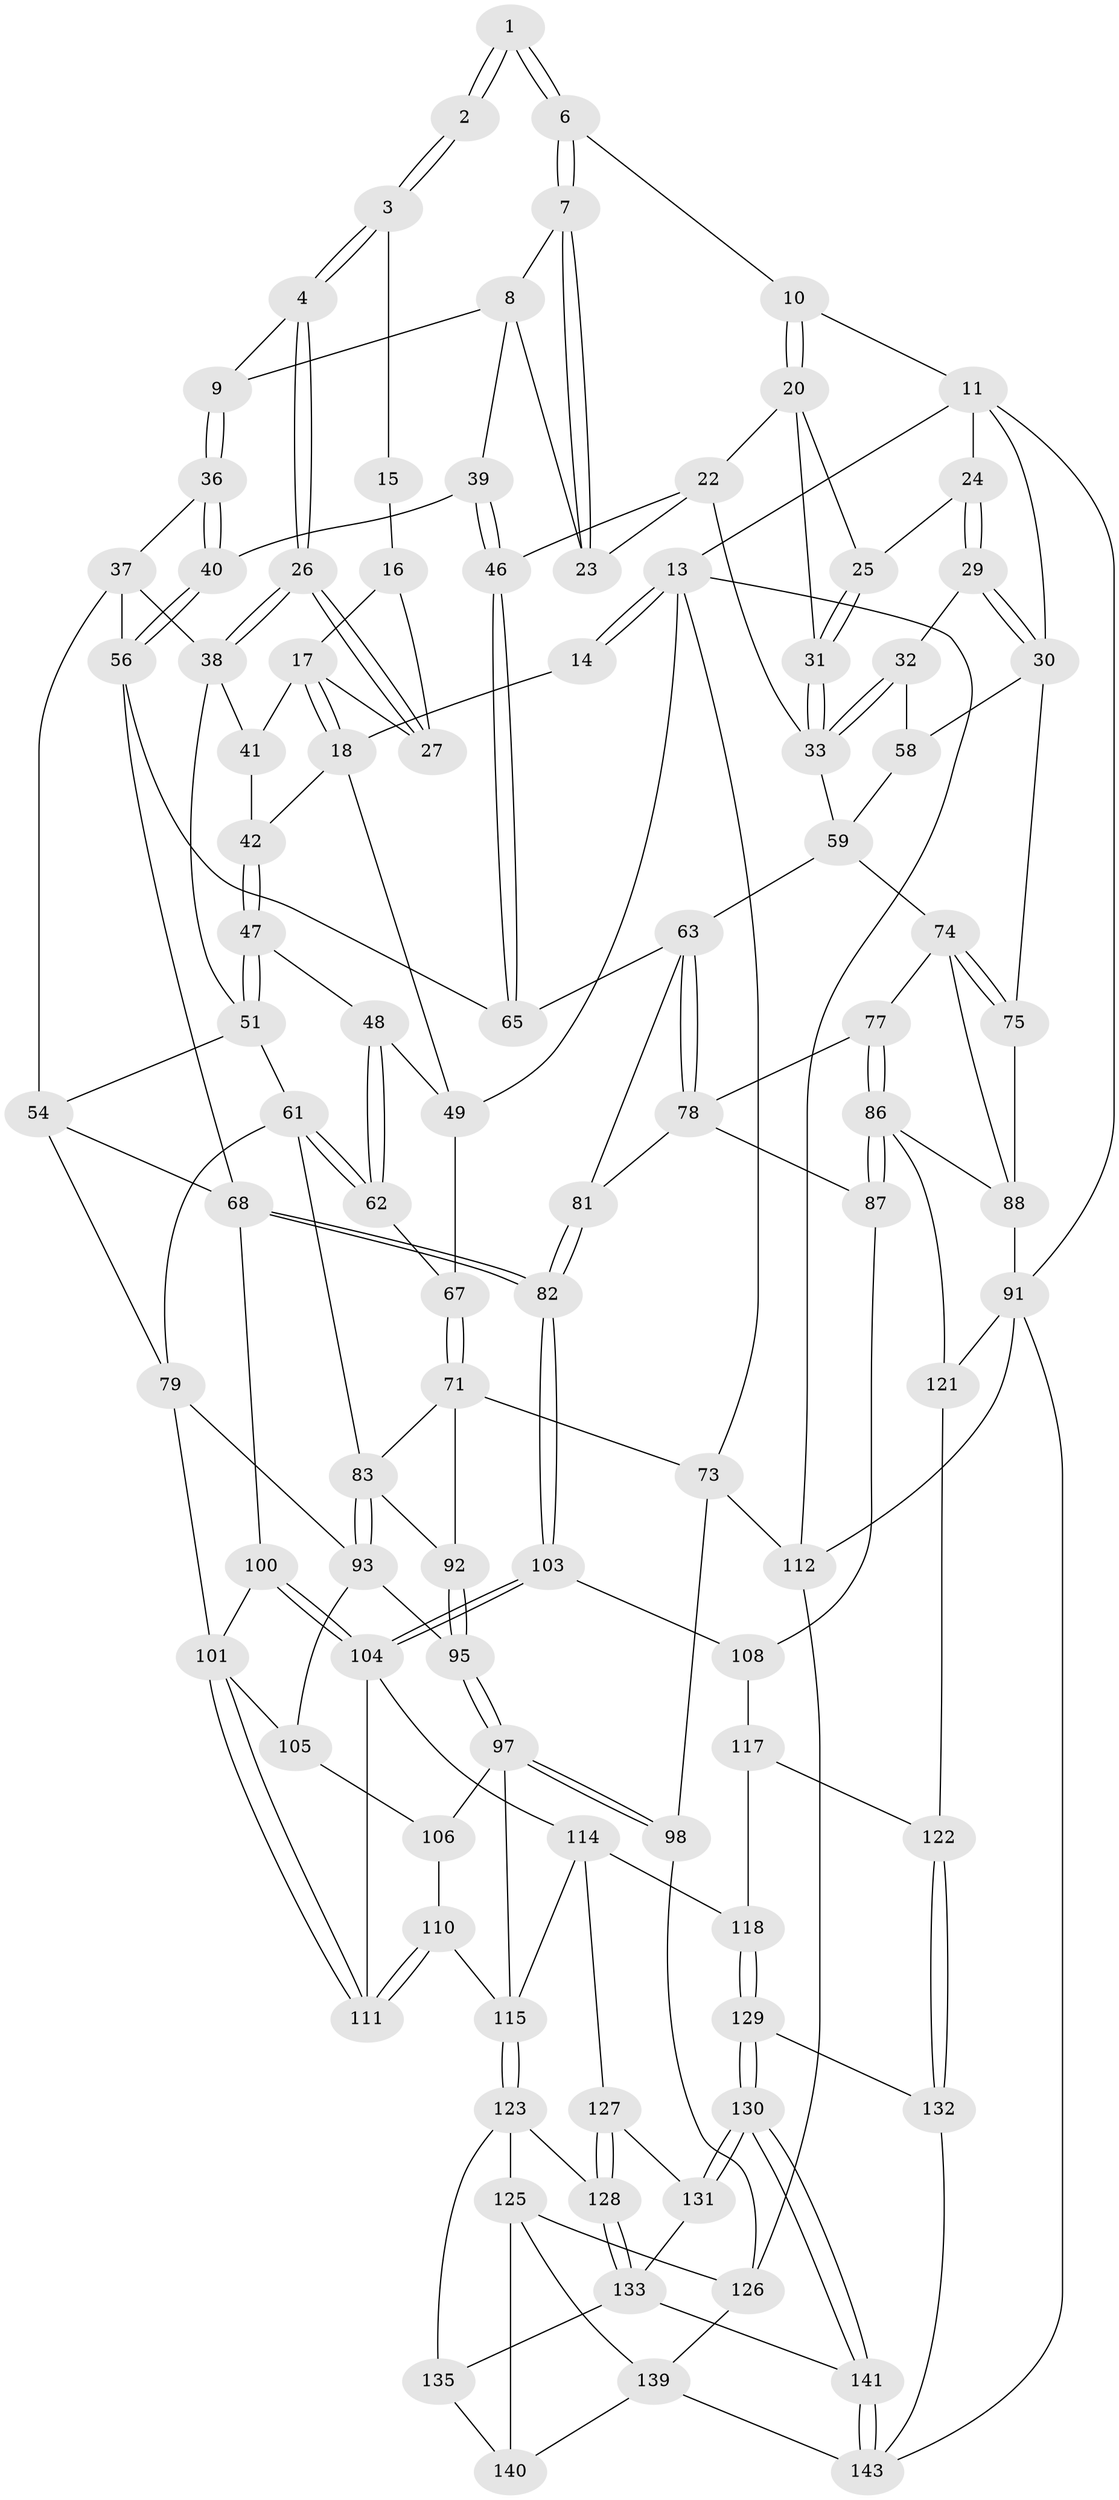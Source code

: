 // Generated by graph-tools (version 1.1) at 2025/52/02/27/25 19:52:39]
// undirected, 100 vertices, 221 edges
graph export_dot {
graph [start="1"]
  node [color=gray90,style=filled];
  1 [pos="+0.585192927461846+0"];
  2 [pos="+0.2680678128999801+0"];
  3 [pos="+0.27651812554692756+0"];
  4 [pos="+0.3920643245475398+0.08998250670772394",super="+5"];
  6 [pos="+0.7241876145201867+0"];
  7 [pos="+0.6533696374642857+0.038466874297089414"];
  8 [pos="+0.6080959288802368+0.0888418518543166",super="+35"];
  9 [pos="+0.5363930028014406+0.0850650623815932"];
  10 [pos="+0.7789302216567702+0"];
  11 [pos="+0.8688036507236632+0",super="+12"];
  13 [pos="+0+0",super="+52"];
  14 [pos="+0.12521733378630082+0"];
  15 [pos="+0.2371906944631545+0"];
  16 [pos="+0.18854271859624372+0.05975043658723768",super="+28"];
  17 [pos="+0.17398779403279885+0.07786364283497087",super="+34"];
  18 [pos="+0.13762323389535683+0.10766774617486863",super="+19"];
  20 [pos="+0.7793351232135804+0.04467214574903439",super="+21"];
  22 [pos="+0.7363822661654468+0.12372216676761472",super="+45"];
  23 [pos="+0.7278585583154339+0.1252088196797257"];
  24 [pos="+0.886836127189337+0.04288916170574667"];
  25 [pos="+0.8618908524486144+0.07899405665161346"];
  26 [pos="+0.3953056234654429+0.11366974388379054"];
  27 [pos="+0.2741292436130827+0.11390858821545254"];
  29 [pos="+0.9286318575152734+0.10010404428697806"];
  30 [pos="+1+0",super="+57"];
  31 [pos="+0.8319983622469147+0.13904832659594504"];
  32 [pos="+0.8921600712903069+0.19302514315245686"];
  33 [pos="+0.8713594980359605+0.19802297141837874",super="+44"];
  36 [pos="+0.49339905015944774+0.12113386274175003"];
  37 [pos="+0.4139977489378606+0.14282355632837573",super="+53"];
  38 [pos="+0.41321007033081064+0.14245368774936243",super="+43"];
  39 [pos="+0.6440081089139685+0.22365944926689393"];
  40 [pos="+0.6246709910486841+0.22923600673116587"];
  41 [pos="+0.24484358220057192+0.14947031548185075"];
  42 [pos="+0.2260288226330056+0.1598445047231043"];
  46 [pos="+0.6771182299107972+0.2502284155788262"];
  47 [pos="+0.2058703312571294+0.22734101723672193"];
  48 [pos="+0.18437667349022793+0.23839022344200678"];
  49 [pos="+0.11272722693319215+0.24998172718474426",super="+50"];
  51 [pos="+0.3069497487900564+0.24768219017933013",super="+55"];
  54 [pos="+0.4444614581388416+0.33794259328905374",super="+70"];
  56 [pos="+0.574697684123642+0.2658980585966951",super="+66"];
  58 [pos="+0.907730716256577+0.1962643164931041"];
  59 [pos="+0.9862314184384623+0.3285470414154036",super="+60"];
  61 [pos="+0.27429465509605244+0.3628020686460383",super="+80"];
  62 [pos="+0.2713638737830838+0.361655324212109"];
  63 [pos="+0.8411275381272486+0.3573546726327087",super="+64"];
  65 [pos="+0.7040400568742762+0.32678899937511274"];
  67 [pos="+0.19143512875168053+0.35084309771645483"];
  68 [pos="+0.5961378143491902+0.488897968242642",super="+69"];
  71 [pos="+0.1416074976673871+0.4016101976341742",super="+72"];
  73 [pos="+0+0.35055406047574306",super="+99"];
  74 [pos="+1+0.3327232880490719",super="+76"];
  75 [pos="+1+0.3411671575570846"];
  77 [pos="+0.8570711652644659+0.38272812585206745"];
  78 [pos="+0.8451245462051086+0.37178420089006897",super="+85"];
  79 [pos="+0.42651813381987536+0.4622861520964283",super="+96"];
  81 [pos="+0.6676714768102009+0.514584527088406"];
  82 [pos="+0.619129762804598+0.5145249761171923"];
  83 [pos="+0.27202297598422714+0.458988974061284",super="+84"];
  86 [pos="+0.9320897403147557+0.6478108288625185",super="+89"];
  87 [pos="+0.892969273088518+0.6350911999579945"];
  88 [pos="+1+0.6608301561653785",super="+90"];
  91 [pos="+1+1",super="+136"];
  92 [pos="+0.09114870007630349+0.4779214644665383"];
  93 [pos="+0.25610438782465433+0.5249551705615513",super="+94"];
  95 [pos="+0.16599293717116517+0.5846006228641082"];
  97 [pos="+0.11602733965177063+0.6928520728066144",super="+107"];
  98 [pos="+0.07932278146346683+0.7159908104543825"];
  100 [pos="+0.4749111980682017+0.5039776253061871"];
  101 [pos="+0.37111463182861437+0.6251220322071688",super="+102"];
  103 [pos="+0.6072047401544707+0.640741714952333"];
  104 [pos="+0.46678535388221987+0.6617789734635954",super="+113"];
  105 [pos="+0.27134170401077834+0.6238712380892193"];
  106 [pos="+0.273308017469828+0.6378036467451359"];
  108 [pos="+0.7517841011907499+0.6928453605867377",super="+109"];
  110 [pos="+0.33931002570442675+0.6870689471213527"];
  111 [pos="+0.3744101760100225+0.6403361531879853"];
  112 [pos="+0+1"];
  114 [pos="+0.45874102296570884+0.7638743323830849",super="+119"];
  115 [pos="+0.3211405789968146+0.7861702396131773",super="+116"];
  117 [pos="+0.5928086650386335+0.7807346861491459",super="+120"];
  118 [pos="+0.5288859438612549+0.8111856346791424"];
  121 [pos="+0.8234192954890905+0.872195065488556"];
  122 [pos="+0.7417425966875854+0.8965769998353901"];
  123 [pos="+0.31772846505050795+0.8081641575716667",super="+124"];
  125 [pos="+0.21715715643825562+0.8795203329226106",super="+138"];
  126 [pos="+0.16657611240725734+0.8706924088276029",super="+137"];
  127 [pos="+0.5015691611872269+0.8285895139104729"];
  128 [pos="+0.36526268533717754+0.8666527209724576"];
  129 [pos="+0.5414006074062337+0.8811785114245257"];
  130 [pos="+0.4392706011227363+1"];
  131 [pos="+0.4683894581981581+0.8808429654796152"];
  132 [pos="+0.6871565684003924+1"];
  133 [pos="+0.376952958977125+0.9016036459010566",super="+134"];
  135 [pos="+0.2810404409438781+0.9237322565878154"];
  139 [pos="+0.23190511465877606+1",super="+142"];
  140 [pos="+0.28587352564417284+0.9447880309697427"];
  141 [pos="+0.4343238141756019+1"];
  143 [pos="+0.4343698016163945+1",super="+144"];
  1 -- 2;
  1 -- 2;
  1 -- 6;
  1 -- 6;
  2 -- 3;
  2 -- 3;
  3 -- 4;
  3 -- 4;
  3 -- 15;
  4 -- 26;
  4 -- 26;
  4 -- 9;
  6 -- 7;
  6 -- 7;
  6 -- 10;
  7 -- 8;
  7 -- 23;
  7 -- 23;
  8 -- 9;
  8 -- 39;
  8 -- 23;
  9 -- 36;
  9 -- 36;
  10 -- 11;
  10 -- 20;
  10 -- 20;
  11 -- 24;
  11 -- 91;
  11 -- 13;
  11 -- 30;
  13 -- 14;
  13 -- 14;
  13 -- 112;
  13 -- 73;
  13 -- 49;
  14 -- 18;
  15 -- 16 [weight=2];
  16 -- 17;
  16 -- 27;
  17 -- 18;
  17 -- 18;
  17 -- 27;
  17 -- 41;
  18 -- 42;
  18 -- 49;
  20 -- 25;
  20 -- 22;
  20 -- 31;
  22 -- 23;
  22 -- 46;
  22 -- 33;
  24 -- 25;
  24 -- 29;
  24 -- 29;
  25 -- 31;
  25 -- 31;
  26 -- 27;
  26 -- 27;
  26 -- 38;
  26 -- 38;
  29 -- 30;
  29 -- 30;
  29 -- 32;
  30 -- 58;
  30 -- 75;
  31 -- 33;
  31 -- 33;
  32 -- 33;
  32 -- 33;
  32 -- 58;
  33 -- 59;
  36 -- 37;
  36 -- 40;
  36 -- 40;
  37 -- 38;
  37 -- 56;
  37 -- 54;
  38 -- 41;
  38 -- 51;
  39 -- 40;
  39 -- 46;
  39 -- 46;
  40 -- 56;
  40 -- 56;
  41 -- 42;
  42 -- 47;
  42 -- 47;
  46 -- 65;
  46 -- 65;
  47 -- 48;
  47 -- 51;
  47 -- 51;
  48 -- 49;
  48 -- 62;
  48 -- 62;
  49 -- 67;
  51 -- 61;
  51 -- 54;
  54 -- 68;
  54 -- 79;
  56 -- 65;
  56 -- 68;
  58 -- 59;
  59 -- 74;
  59 -- 63;
  61 -- 62;
  61 -- 62;
  61 -- 83;
  61 -- 79;
  62 -- 67;
  63 -- 78;
  63 -- 78;
  63 -- 65;
  63 -- 81;
  67 -- 71;
  67 -- 71;
  68 -- 82;
  68 -- 82;
  68 -- 100;
  71 -- 83;
  71 -- 73;
  71 -- 92;
  73 -- 112;
  73 -- 98;
  74 -- 75;
  74 -- 75;
  74 -- 88;
  74 -- 77;
  75 -- 88;
  77 -- 78;
  77 -- 86;
  77 -- 86;
  78 -- 81;
  78 -- 87;
  79 -- 93;
  79 -- 101;
  81 -- 82;
  81 -- 82;
  82 -- 103;
  82 -- 103;
  83 -- 93;
  83 -- 93;
  83 -- 92;
  86 -- 87;
  86 -- 87;
  86 -- 88;
  86 -- 121;
  87 -- 108;
  88 -- 91;
  91 -- 112;
  91 -- 121;
  91 -- 143;
  92 -- 95;
  92 -- 95;
  93 -- 105;
  93 -- 95;
  95 -- 97;
  95 -- 97;
  97 -- 98;
  97 -- 98;
  97 -- 106;
  97 -- 115;
  98 -- 126;
  100 -- 101;
  100 -- 104;
  100 -- 104;
  101 -- 111;
  101 -- 111;
  101 -- 105;
  103 -- 104;
  103 -- 104;
  103 -- 108;
  104 -- 114;
  104 -- 111;
  105 -- 106;
  106 -- 110;
  108 -- 117 [weight=2];
  110 -- 111;
  110 -- 111;
  110 -- 115;
  112 -- 126;
  114 -- 115;
  114 -- 118;
  114 -- 127;
  115 -- 123;
  115 -- 123;
  117 -- 118;
  117 -- 122;
  118 -- 129;
  118 -- 129;
  121 -- 122;
  122 -- 132;
  122 -- 132;
  123 -- 128;
  123 -- 125;
  123 -- 135;
  125 -- 126;
  125 -- 139;
  125 -- 140;
  126 -- 139;
  127 -- 128;
  127 -- 128;
  127 -- 131;
  128 -- 133;
  128 -- 133;
  129 -- 130;
  129 -- 130;
  129 -- 132;
  130 -- 131;
  130 -- 131;
  130 -- 141;
  130 -- 141;
  131 -- 133;
  132 -- 143;
  133 -- 141;
  133 -- 135;
  135 -- 140;
  139 -- 140;
  139 -- 143;
  141 -- 143;
  141 -- 143;
}
